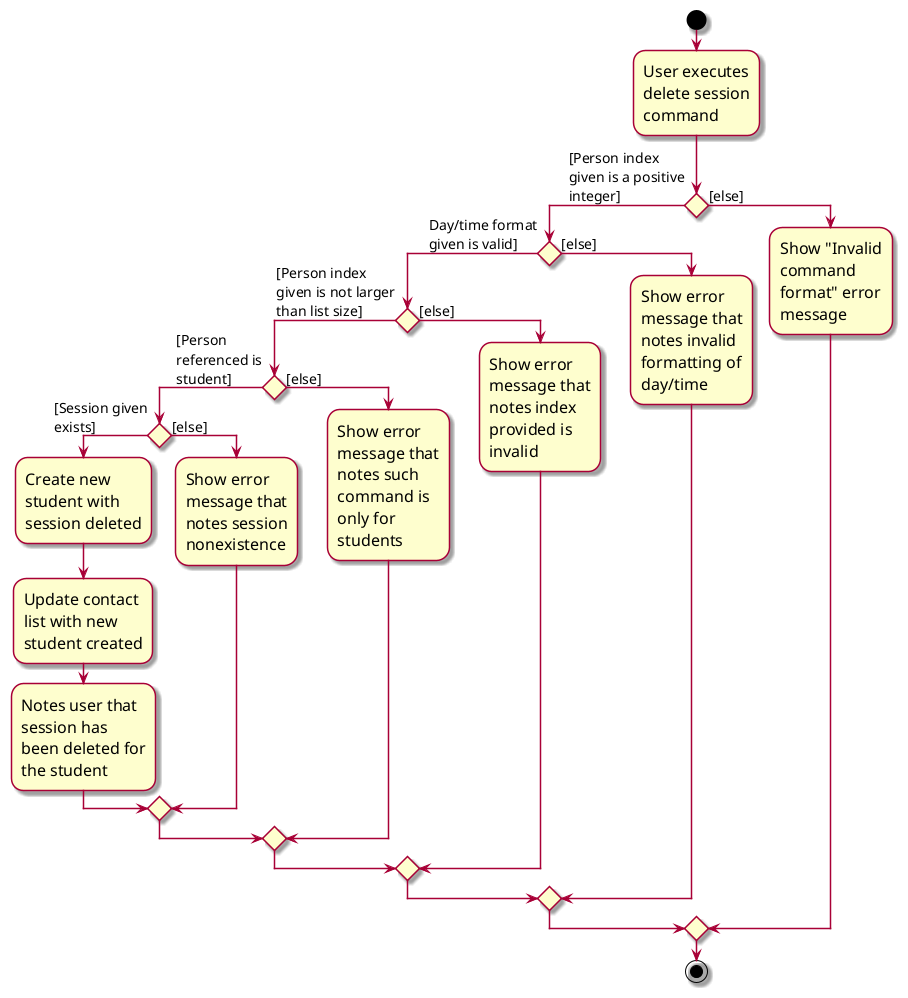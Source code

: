 @startuml
'https://plantuml.com/activity-diagram-beta
skin rose
skinparam ActivityFontSize 16
skinparam ArrowFontSize 14
skinparam wrapWidth 125

start
:User executes delete session command;
if () then ([Person index given is a positive integer])
    if () then (Day/time format given is valid])
        if () then ([Person index given is not larger than list size])
            if () then ([Person referenced is student])
                if () then ([Session given exists])
                    :Create new student with session deleted;
                    :Update contact list with new student created;
                    :Notes user that session has been deleted for the student;
                else ([else])
                    :Show error message that notes session nonexistence;
                endif
            else ([else])
                :Show error message that notes such command is only for students;
            endif
        else ([else])
            :Show error message that notes index provided is invalid;
        endif
    else ([else])
        :Show error message that notes invalid formatting of day/time;
    endif
else ([else])
    :Show "Invalid command format" error message;
endif
stop

@enduml
